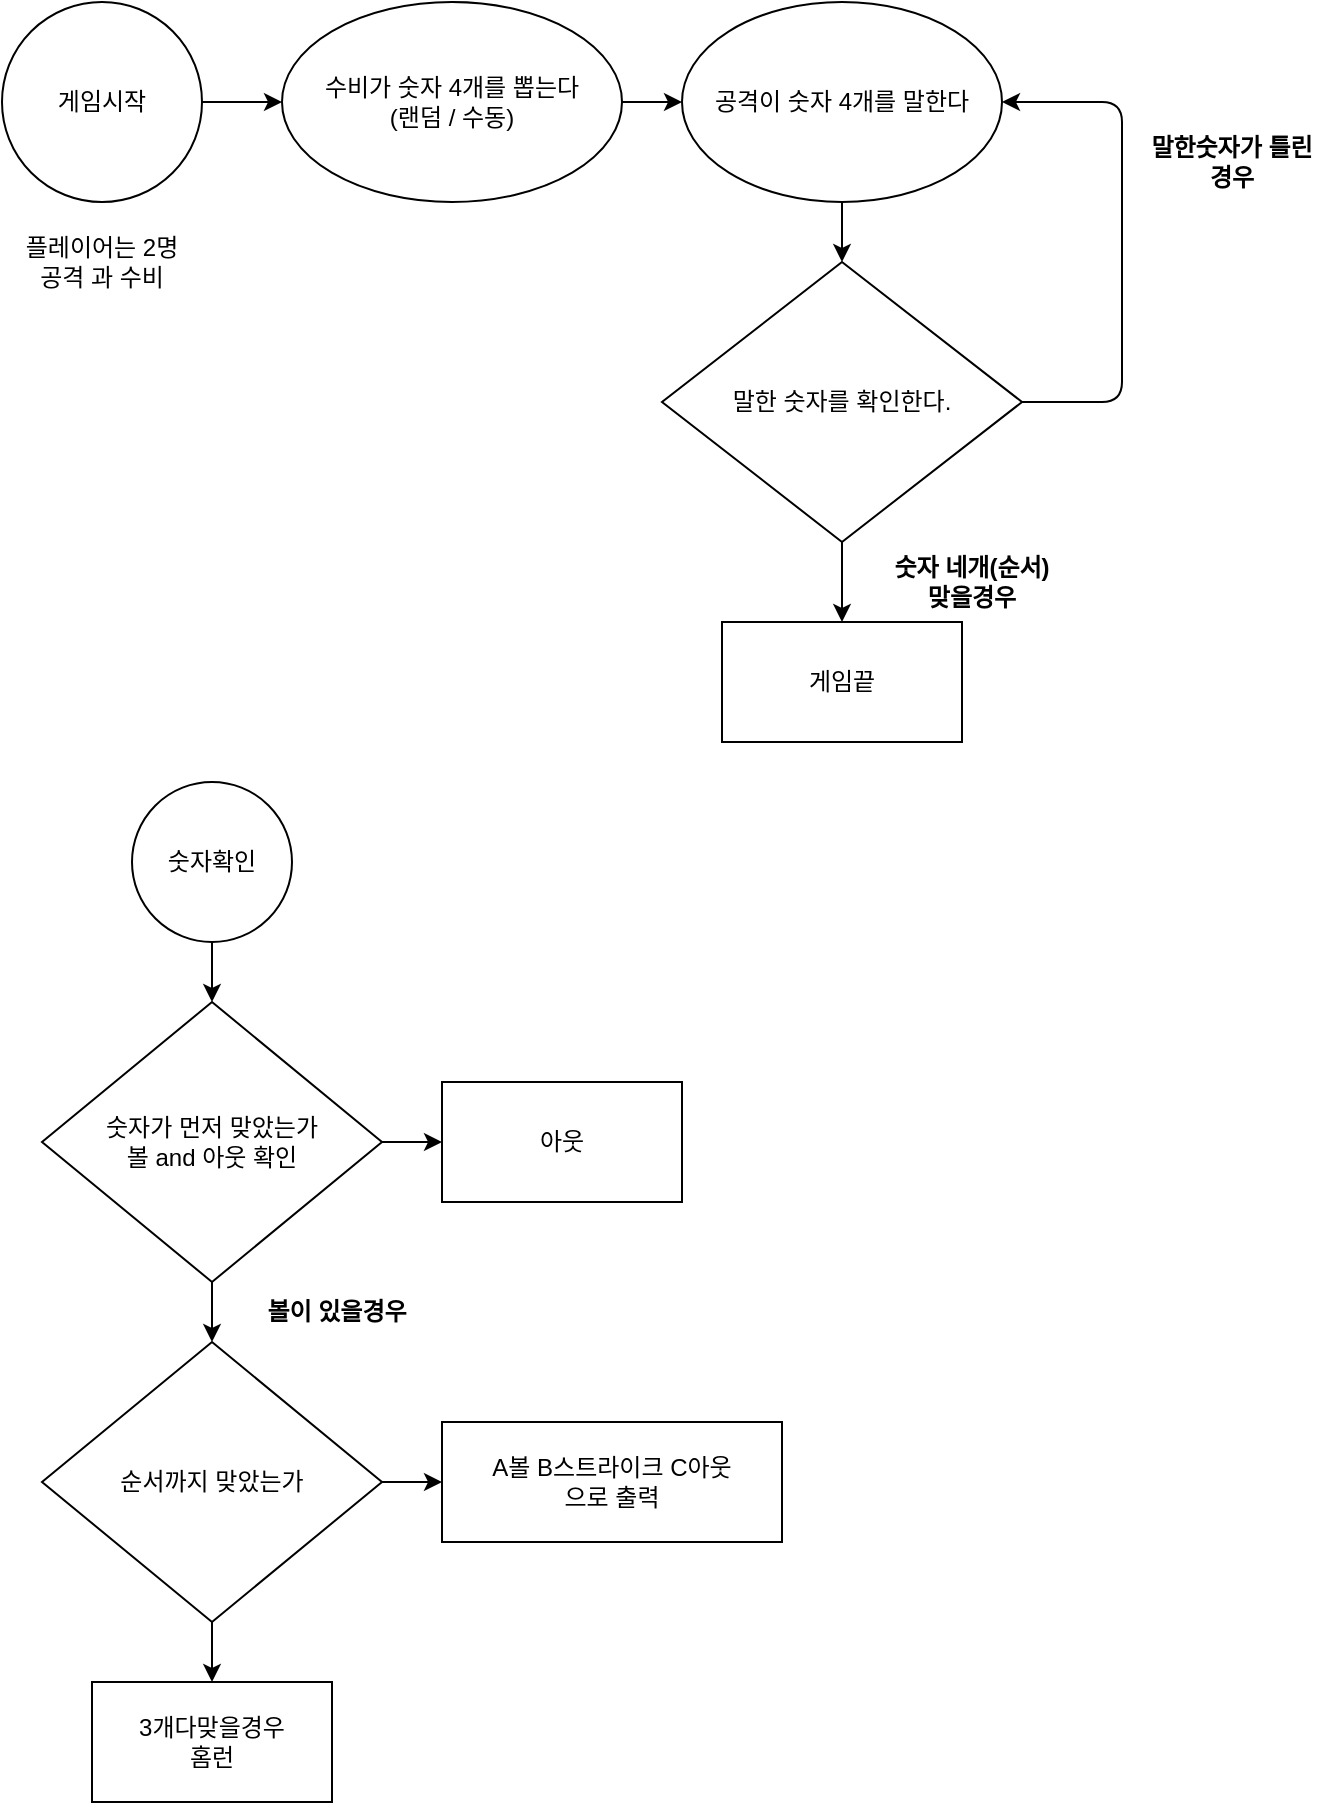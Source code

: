 <mxfile version="14.6.13" type="device"><diagram id="rirLePp8lNuGJs51rvyw" name="Page-1"><mxGraphModel dx="1038" dy="1717" grid="1" gridSize="10" guides="1" tooltips="1" connect="1" arrows="1" fold="1" page="1" pageScale="1" pageWidth="827" pageHeight="1169" math="0" shadow="0"><root><mxCell id="0"/><mxCell id="1" parent="0"/><mxCell id="c4vkGJLq_GxvkkzmUDxF-3" value="" style="edgeStyle=orthogonalEdgeStyle;rounded=0;orthogonalLoop=1;jettySize=auto;html=1;" edge="1" parent="1" source="c4vkGJLq_GxvkkzmUDxF-1" target="c4vkGJLq_GxvkkzmUDxF-2"><mxGeometry relative="1" as="geometry"/></mxCell><mxCell id="c4vkGJLq_GxvkkzmUDxF-1" value="게임시작" style="ellipse;whiteSpace=wrap;html=1;" vertex="1" parent="1"><mxGeometry x="20" y="-1140" width="100" height="100" as="geometry"/></mxCell><mxCell id="c4vkGJLq_GxvkkzmUDxF-6" value="" style="edgeStyle=orthogonalEdgeStyle;rounded=0;orthogonalLoop=1;jettySize=auto;html=1;" edge="1" parent="1" source="c4vkGJLq_GxvkkzmUDxF-2" target="c4vkGJLq_GxvkkzmUDxF-5"><mxGeometry relative="1" as="geometry"/></mxCell><mxCell id="c4vkGJLq_GxvkkzmUDxF-2" value="수비가 숫자 4개를 뽑는다&lt;br&gt;(랜덤 / 수동)" style="ellipse;whiteSpace=wrap;html=1;" vertex="1" parent="1"><mxGeometry x="160" y="-1140" width="170" height="100" as="geometry"/></mxCell><mxCell id="c4vkGJLq_GxvkkzmUDxF-4" value="플레이어는 2명&lt;br&gt;공격 과 수비" style="text;html=1;strokeColor=none;fillColor=none;align=center;verticalAlign=middle;whiteSpace=wrap;rounded=0;" vertex="1" parent="1"><mxGeometry x="20" y="-1030" width="100" height="40" as="geometry"/></mxCell><mxCell id="c4vkGJLq_GxvkkzmUDxF-8" value="" style="edgeStyle=orthogonalEdgeStyle;rounded=0;orthogonalLoop=1;jettySize=auto;html=1;" edge="1" parent="1" source="c4vkGJLq_GxvkkzmUDxF-5" target="c4vkGJLq_GxvkkzmUDxF-7"><mxGeometry relative="1" as="geometry"/></mxCell><mxCell id="c4vkGJLq_GxvkkzmUDxF-5" value="공격이 숫자 4개를 말한다" style="ellipse;whiteSpace=wrap;html=1;" vertex="1" parent="1"><mxGeometry x="360" y="-1140" width="160" height="100" as="geometry"/></mxCell><mxCell id="c4vkGJLq_GxvkkzmUDxF-10" value="" style="edgeStyle=orthogonalEdgeStyle;rounded=0;orthogonalLoop=1;jettySize=auto;html=1;" edge="1" parent="1" source="c4vkGJLq_GxvkkzmUDxF-7" target="c4vkGJLq_GxvkkzmUDxF-9"><mxGeometry relative="1" as="geometry"/></mxCell><mxCell id="c4vkGJLq_GxvkkzmUDxF-7" value="말한 숫자를 확인한다." style="rhombus;whiteSpace=wrap;html=1;" vertex="1" parent="1"><mxGeometry x="350" y="-1010" width="180" height="140" as="geometry"/></mxCell><mxCell id="c4vkGJLq_GxvkkzmUDxF-9" value="게임끝" style="whiteSpace=wrap;html=1;" vertex="1" parent="1"><mxGeometry x="380" y="-830" width="120" height="60" as="geometry"/></mxCell><mxCell id="c4vkGJLq_GxvkkzmUDxF-11" value="숫자 네개(순서)&lt;br&gt;맞을경우" style="text;html=1;strokeColor=none;fillColor=none;align=center;verticalAlign=middle;whiteSpace=wrap;rounded=0;fontStyle=1" vertex="1" parent="1"><mxGeometry x="420" y="-870" width="170" height="40" as="geometry"/></mxCell><mxCell id="c4vkGJLq_GxvkkzmUDxF-12" value="" style="endArrow=classic;html=1;entryX=1;entryY=0.5;entryDx=0;entryDy=0;" edge="1" parent="1" target="c4vkGJLq_GxvkkzmUDxF-5"><mxGeometry width="50" height="50" relative="1" as="geometry"><mxPoint x="530" y="-940" as="sourcePoint"/><mxPoint x="580" y="-990" as="targetPoint"/><Array as="points"><mxPoint x="580" y="-940"/><mxPoint x="580" y="-1010"/><mxPoint x="580" y="-1090"/></Array></mxGeometry></mxCell><mxCell id="c4vkGJLq_GxvkkzmUDxF-13" value="말한숫자가 틀린경우" style="text;html=1;strokeColor=none;fillColor=none;align=center;verticalAlign=middle;whiteSpace=wrap;rounded=0;fontStyle=1" vertex="1" parent="1"><mxGeometry x="590" y="-1070" width="90" height="20" as="geometry"/></mxCell><mxCell id="c4vkGJLq_GxvkkzmUDxF-19" value="" style="edgeStyle=orthogonalEdgeStyle;rounded=0;orthogonalLoop=1;jettySize=auto;html=1;" edge="1" parent="1" source="c4vkGJLq_GxvkkzmUDxF-14" target="c4vkGJLq_GxvkkzmUDxF-20"><mxGeometry relative="1" as="geometry"><mxPoint x="130" y="-670" as="targetPoint"/></mxGeometry></mxCell><mxCell id="c4vkGJLq_GxvkkzmUDxF-14" value="숫자확인" style="ellipse;whiteSpace=wrap;html=1;aspect=fixed;" vertex="1" parent="1"><mxGeometry x="85" y="-750" width="80" height="80" as="geometry"/></mxCell><mxCell id="c4vkGJLq_GxvkkzmUDxF-22" value="" style="edgeStyle=orthogonalEdgeStyle;rounded=0;orthogonalLoop=1;jettySize=auto;html=1;" edge="1" parent="1" source="c4vkGJLq_GxvkkzmUDxF-20" target="c4vkGJLq_GxvkkzmUDxF-21"><mxGeometry relative="1" as="geometry"/></mxCell><mxCell id="c4vkGJLq_GxvkkzmUDxF-29" value="" style="edgeStyle=orthogonalEdgeStyle;rounded=0;orthogonalLoop=1;jettySize=auto;html=1;" edge="1" parent="1" source="c4vkGJLq_GxvkkzmUDxF-20" target="c4vkGJLq_GxvkkzmUDxF-28"><mxGeometry relative="1" as="geometry"/></mxCell><mxCell id="c4vkGJLq_GxvkkzmUDxF-20" value="숫자가 먼저 맞았는가&lt;br&gt;볼 and 아웃 확인" style="rhombus;whiteSpace=wrap;html=1;" vertex="1" parent="1"><mxGeometry x="40" y="-640" width="170" height="140" as="geometry"/></mxCell><mxCell id="c4vkGJLq_GxvkkzmUDxF-24" value="" style="edgeStyle=orthogonalEdgeStyle;rounded=0;orthogonalLoop=1;jettySize=auto;html=1;" edge="1" parent="1" source="c4vkGJLq_GxvkkzmUDxF-21" target="c4vkGJLq_GxvkkzmUDxF-23"><mxGeometry relative="1" as="geometry"/></mxCell><mxCell id="c4vkGJLq_GxvkkzmUDxF-31" value="" style="edgeStyle=orthogonalEdgeStyle;rounded=0;orthogonalLoop=1;jettySize=auto;html=1;" edge="1" parent="1" source="c4vkGJLq_GxvkkzmUDxF-21" target="c4vkGJLq_GxvkkzmUDxF-30"><mxGeometry relative="1" as="geometry"/></mxCell><mxCell id="c4vkGJLq_GxvkkzmUDxF-21" value="순서까지 맞았는가" style="rhombus;whiteSpace=wrap;html=1;" vertex="1" parent="1"><mxGeometry x="40" y="-470" width="170" height="140" as="geometry"/></mxCell><mxCell id="c4vkGJLq_GxvkkzmUDxF-23" value="3개다맞을경우&lt;br&gt;홈런" style="whiteSpace=wrap;html=1;" vertex="1" parent="1"><mxGeometry x="65" y="-300" width="120" height="60" as="geometry"/></mxCell><mxCell id="c4vkGJLq_GxvkkzmUDxF-25" value="볼이 있을경우" style="text;html=1;strokeColor=none;fillColor=none;align=center;verticalAlign=middle;whiteSpace=wrap;rounded=0;fontStyle=1" vertex="1" parent="1"><mxGeometry x="145" y="-500" width="85" height="30" as="geometry"/></mxCell><mxCell id="c4vkGJLq_GxvkkzmUDxF-28" value="아웃" style="whiteSpace=wrap;html=1;" vertex="1" parent="1"><mxGeometry x="240" y="-600" width="120" height="60" as="geometry"/></mxCell><mxCell id="c4vkGJLq_GxvkkzmUDxF-30" value="A볼 B스트라이크 C아웃&lt;br&gt;으로 출력" style="whiteSpace=wrap;html=1;" vertex="1" parent="1"><mxGeometry x="240" y="-430" width="170" height="60" as="geometry"/></mxCell></root></mxGraphModel></diagram></mxfile>